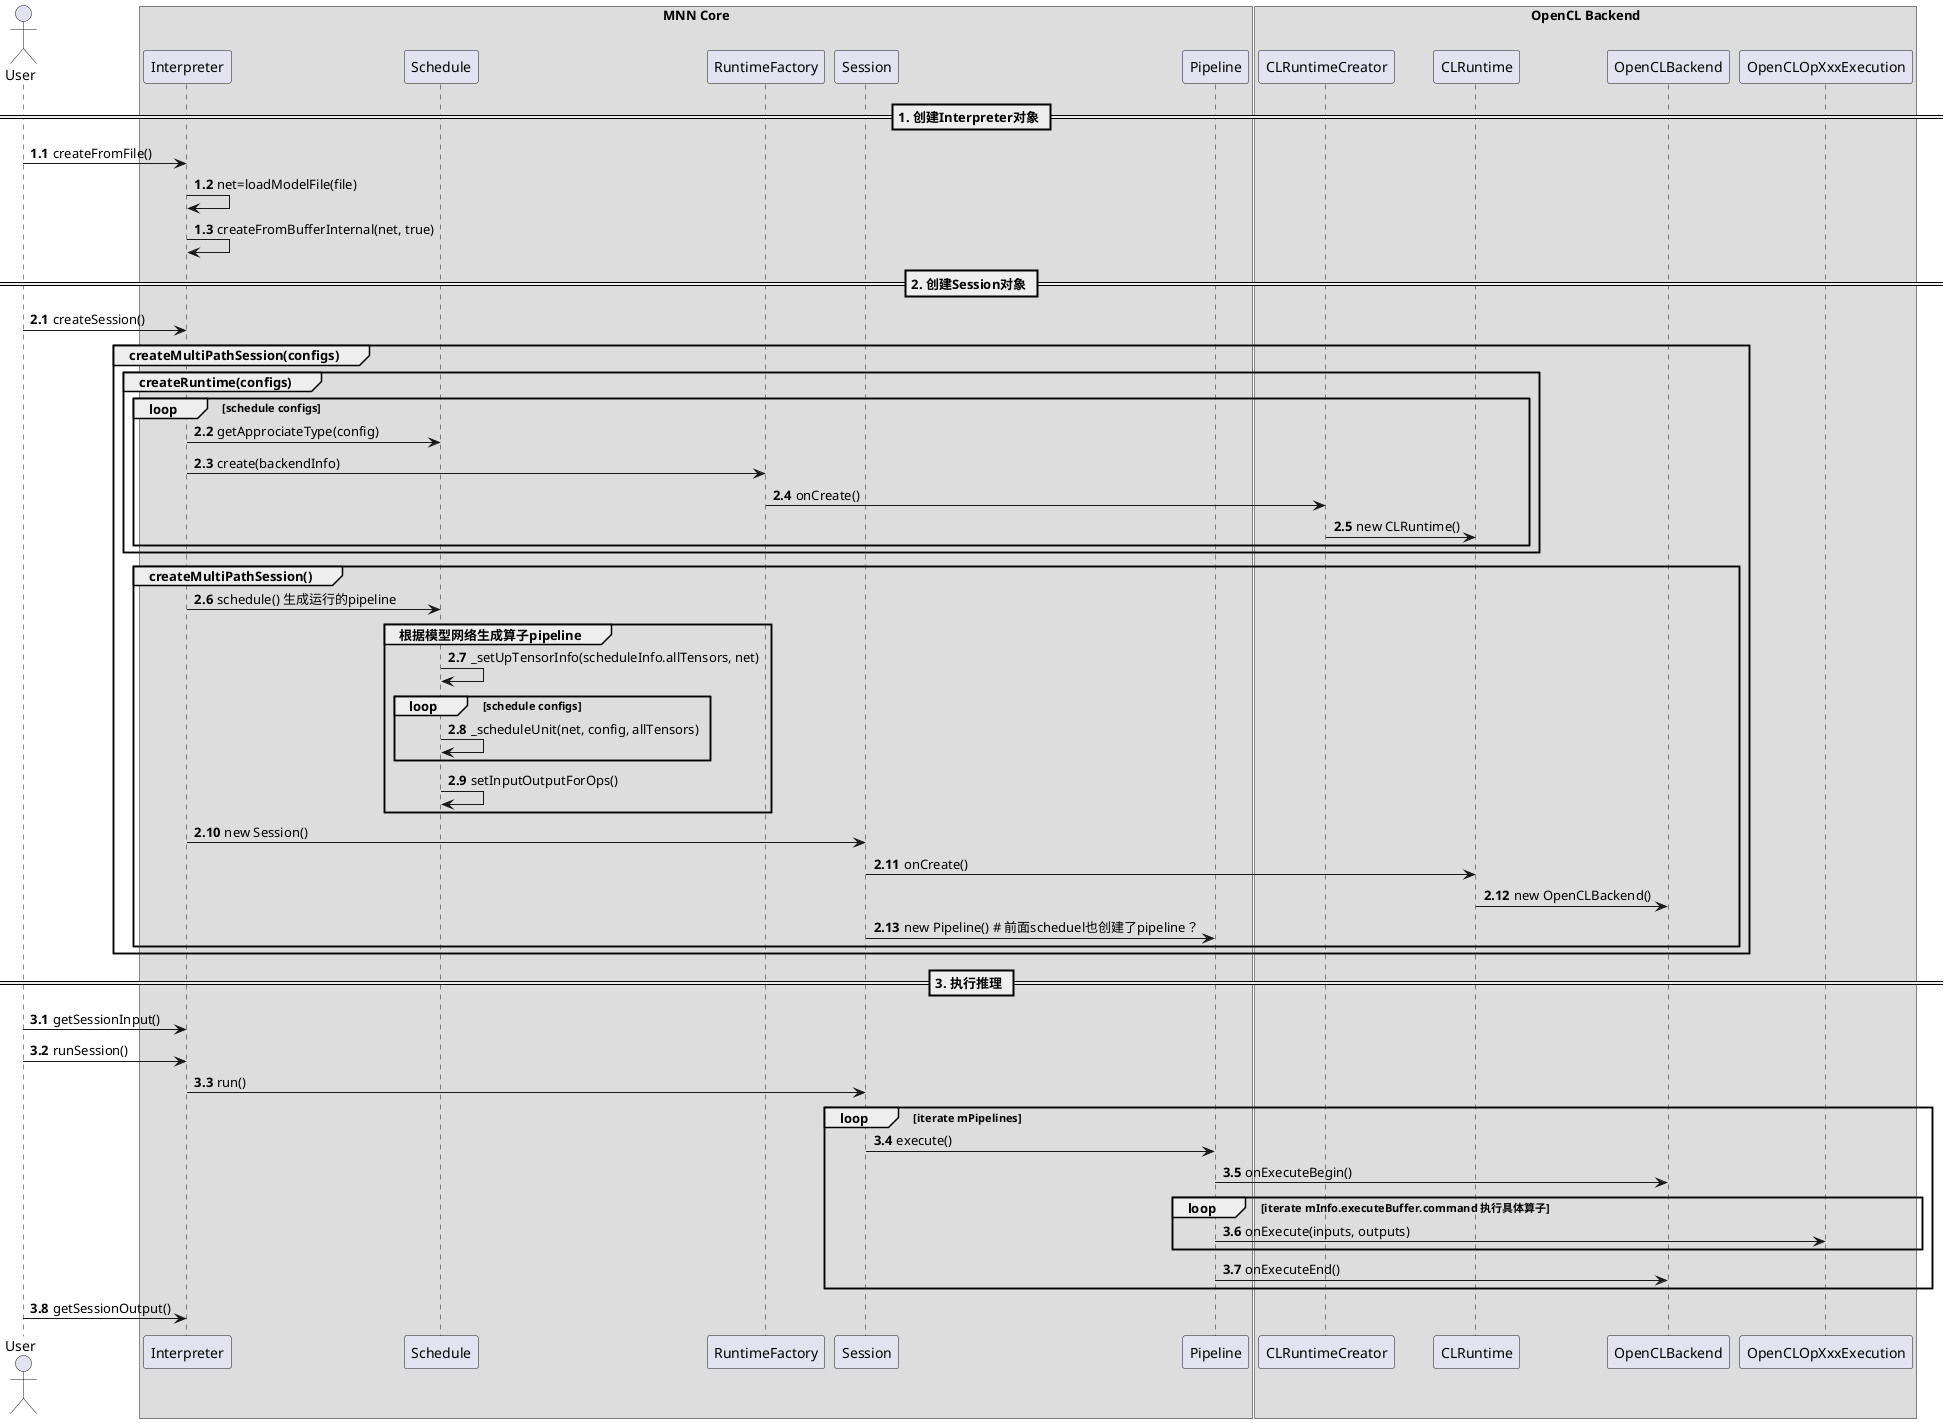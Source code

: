 @startuml
'https://plantuml.com/sequence-diagram

' 声明参与者
actor User
box "MNN Core"
participant Interpreter
participant Schedule
participant RuntimeFactory
participant Session
participant Pipeline
end box
box "OpenCL Backend"
participant CLRuntimeCreator
participant CLRuntime
participant OpenCLBackend
participant OpenCLOpXxxExecution
end box

== 1. 创建Interpreter对象 ==
autonumber 1.1

User -> Interpreter: createFromFile()
Interpreter -> Interpreter: net=loadModelFile(file)
Interpreter -> Interpreter: createFromBufferInternal(net, true)

== 2. 创建Session对象 ==
autonumber 2.1
User -> Interpreter: createSession()
group createMultiPathSession(configs)
    group createRuntime(configs)
        loop schedule configs
            Interpreter -> Schedule: getApprociateType(config)
            Interpreter -> RuntimeFactory: create(backendInfo)
            RuntimeFactory -> CLRuntimeCreator: onCreate()
            CLRuntimeCreator -> CLRuntime: new CLRuntime()
        end
    end
    group createMultiPathSession()
        Interpreter -> Schedule: schedule() 生成运行的pipeline
        'Schedule::schedule()'
        group 根据模型网络生成算子pipeline
        Schedule -> Schedule: _setUpTensorInfo(scheduleInfo.allTensors, net)
        loop schedule configs
            Schedule -> Schedule: _scheduleUnit(net, config, allTensors)
        end
        Schedule -> Schedule: setInputOutputForOps()
        end

        Interpreter -> Session: new Session()
        Session -> CLRuntime: onCreate()
        CLRuntime -> OpenCLBackend: new OpenCLBackend()
        Session -> Pipeline: new Pipeline() # 前面scheduel也创建了pipeline？
    end
end

== 3. 执行推理 ==
autonumber 3.1
User -> Interpreter: getSessionInput()
User -> Interpreter: runSession()
Interpreter -> Session: run()
loop iterate mPipelines
    Session -> Pipeline: execute()
    Pipeline -> OpenCLBackend: onExecuteBegin()
    loop iterate mInfo.executeBuffer.command 执行具体算子
        Pipeline -> OpenCLOpXxxExecution: onExecute(inputs, outputs)
    end
    Pipeline -> OpenCLBackend: onExecuteEnd()
end
User -> Interpreter: getSessionOutput()


@enduml
